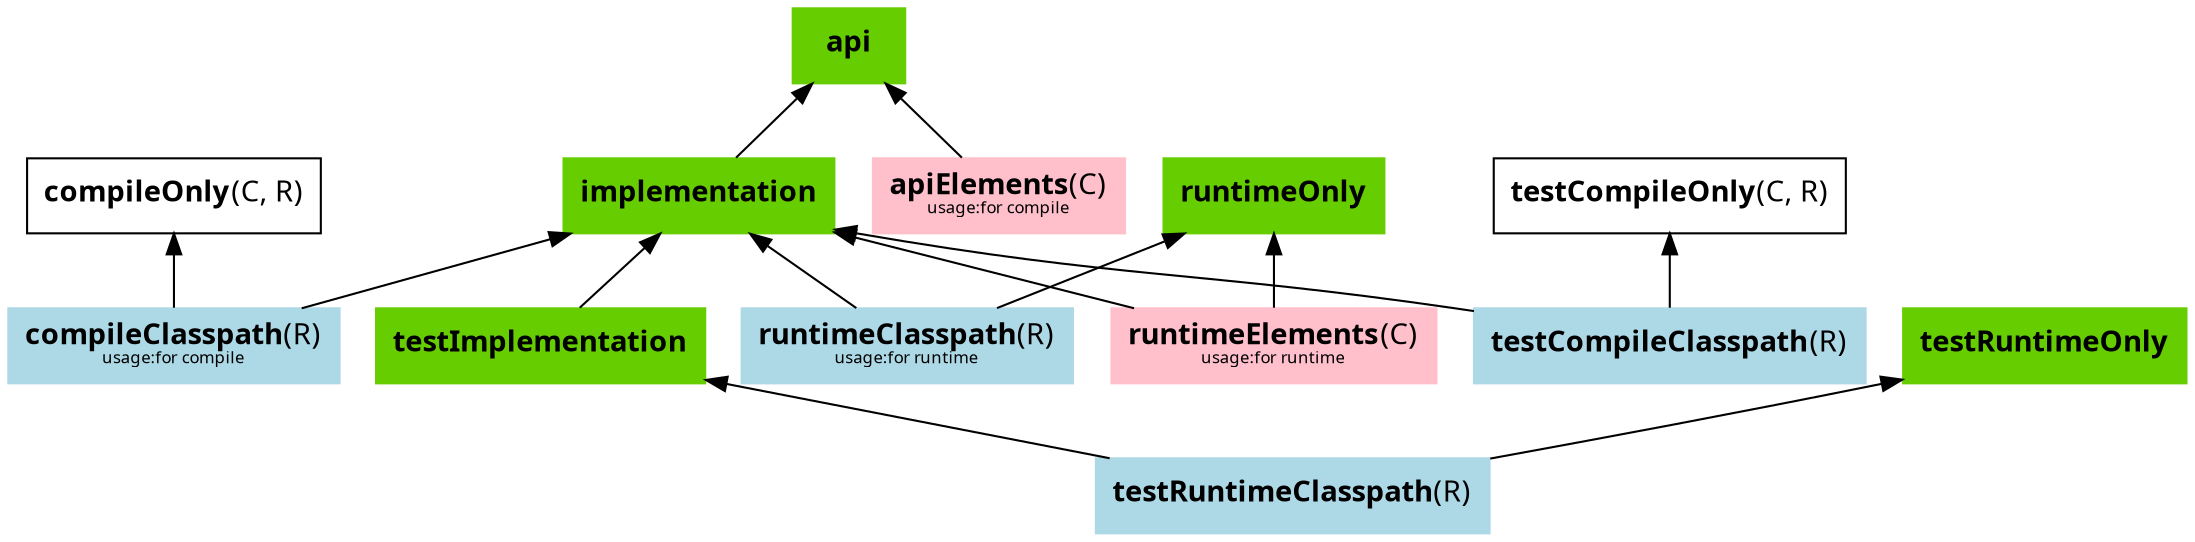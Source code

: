 digraph configurations {
   rankdir = BT;
   graph [ dpi = 100, fontname="Meera"];
   node [fontname = "Meera"];
   edge [fontname = "Meera"];

   "api" [shape="box", label=<<B>api</B>>, color="chartreuse3", bgcolor="chartreuse3", style="filled"]
   "apiElements" [shape="box", label=<<B>apiElements</B>(C)<BR/><FONT POINT-SIZE="8">usage:for compile</FONT>>, color="pink", bgcolor="pink", style="filled"]
   "apiElements" -> "api"

   "compileClasspath" [shape="box", label=<<B>compileClasspath</B>(R)<BR/><FONT POINT-SIZE="8">usage:for compile</FONT>>, color="lightblue", bgcolor="lightblue", style="filled"]
   "compileClasspath" -> "compileOnly"
   "compileClasspath" -> "implementation"
   "compileOnly" [shape="box", label=<<B>compileOnly</B>(C, R)>, ]
   "implementation" [shape="box", label=<<B>implementation</B>>, color="chartreuse3", bgcolor="chartreuse3", style="filled"]
   "implementation" -> "api"

   "runtimeOnly" [shape="box", label=<<B>runtimeOnly</B>>, color="chartreuse3", bgcolor="chartreuse3", style="filled"]
   "runtimeClasspath" [shape="box", label=<<B>runtimeClasspath</B>(R)<BR/><FONT POINT-SIZE="8">usage:for runtime</FONT>>, color="lightblue", bgcolor="lightblue", style="filled"]
   "runtimeClasspath" -> "runtimeOnly"
   "runtimeClasspath" -> "implementation"
   "runtimeElements" [shape="box", label=<<B>runtimeElements</B>(C)<BR/><FONT POINT-SIZE="8">usage:for runtime</FONT>>, color="pink", bgcolor="pink", style="filled"]
   "runtimeElements" -> "implementation"
   "runtimeElements" -> "runtimeOnly"

   "testRuntimeClasspath" [shape="box", label=<<B>testRuntimeClasspath</B>(R)>, color="lightblue", bgcolor="lightblue", style="filled"]
   "testRuntimeClasspath" -> "testRuntimeOnly"
   "testRuntimeOnly" [shape="box", label=<<B>testRuntimeOnly</B>>, color="chartreuse3", bgcolor="chartreuse3", style="filled"]
   "testRuntimeClasspath" -> "testImplementation"

   "testCompileClasspath" [shape="box", label=<<B>testCompileClasspath</B>(R)>, color="lightblue", bgcolor="lightblue", style="filled"]
   "testCompileClasspath" -> "testCompileOnly"
   "testCompileClasspath" -> "implementation"
   "testCompileOnly" [shape="box", label=<<B>testCompileOnly</B>(C, R)>, ]
   "testImplementation" [shape="box", label=<<B>testImplementation</B>>, color="chartreuse3", bgcolor="chartreuse3", style="filled"]
   "testImplementation" -> "implementation"

}
